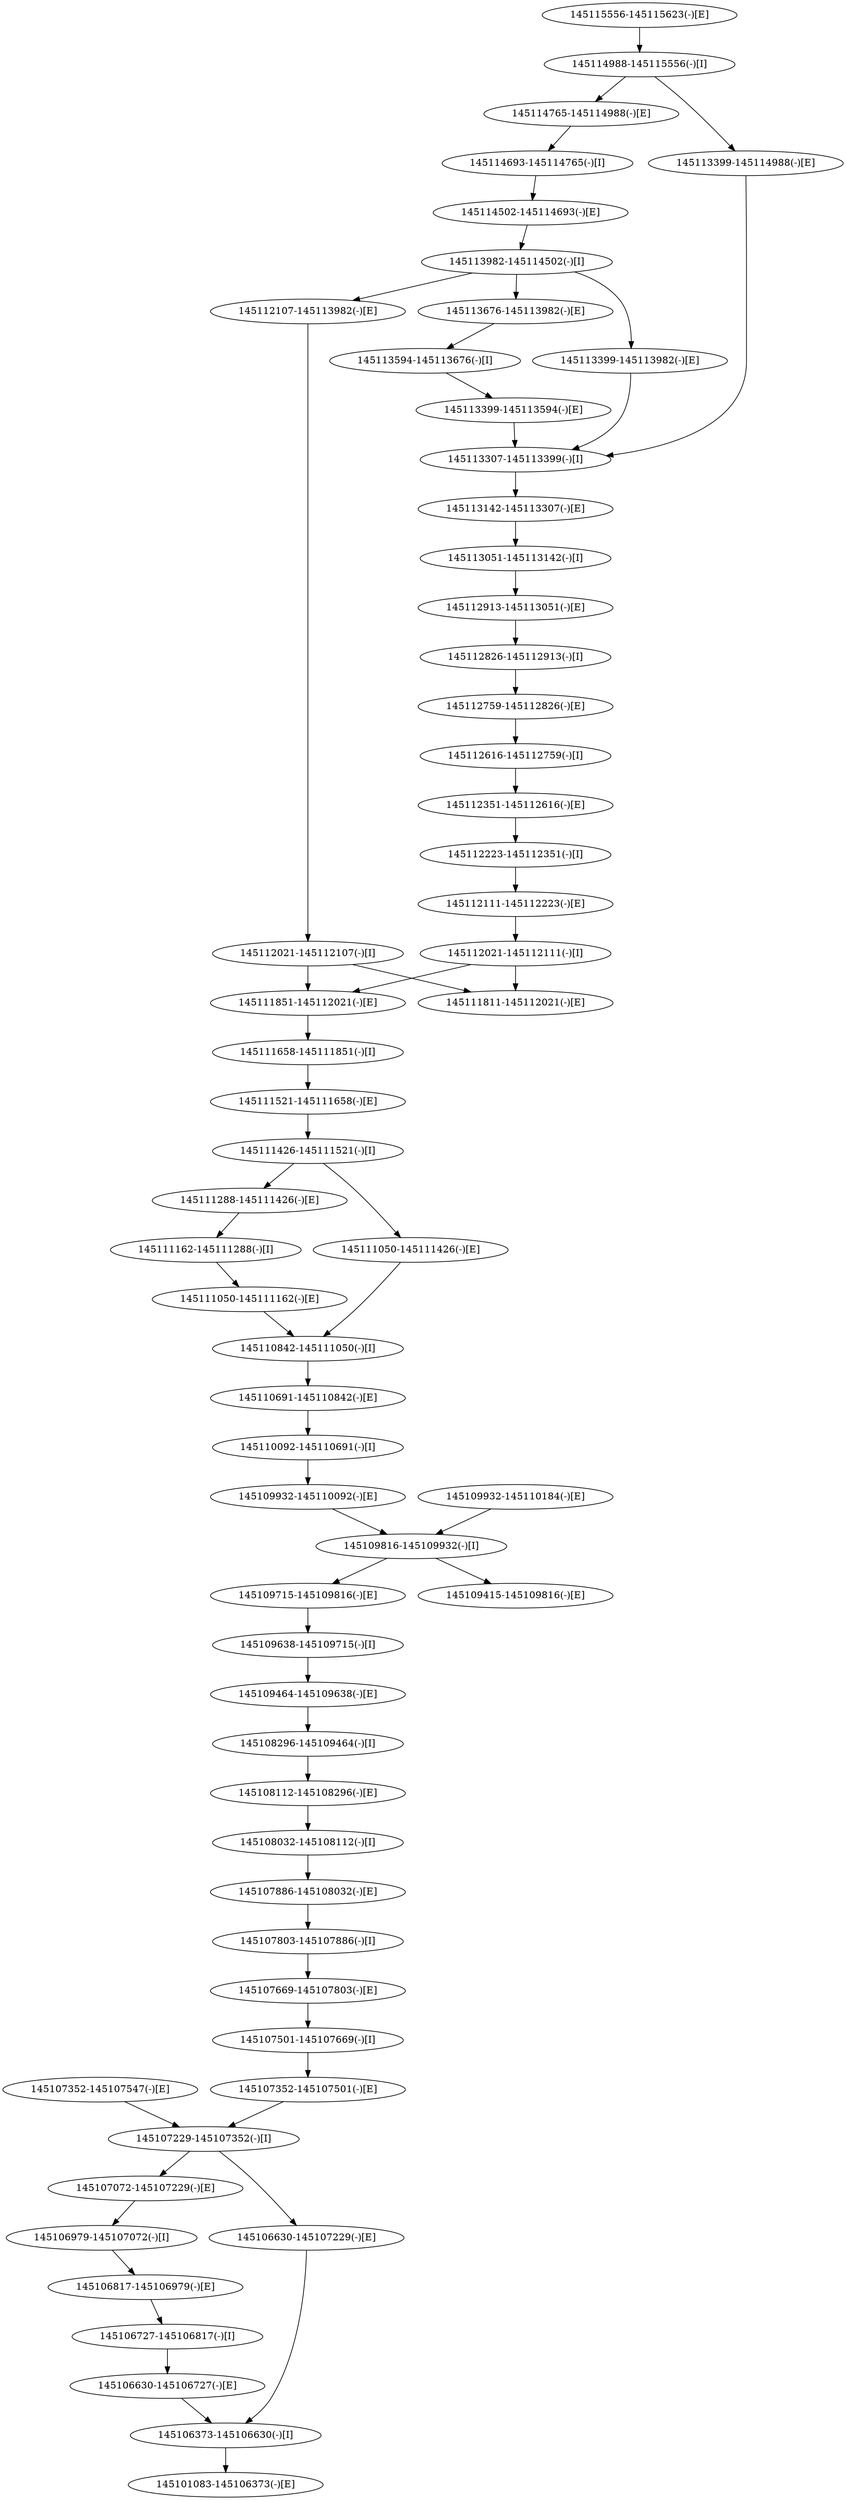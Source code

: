 strict digraph G {
"145107886-145108032(-)[E]" [ids="VCAP_SHEZH2.723531.1.7,VCAP_SHSCRAMBLE.745959.1.7"];
"145108032-145108112(-)[I]" [ids="VCAP_SHEZH2.723531.1,VCAP_SHSCRAMBLE.745959.1"];
"145106727-145106817(-)[I]" [ids="VCAP_SHEZH2.723531.1,VCAP_SHSCRAMBLE.745959.1"];
"145109715-145109816(-)[E]" [ids="VCAP_SHEZH2.723531.1.10,VCAP_SHSCRAMBLE.745959.1.10"];
"145109415-145109816(-)[E]" [ids="LNCAP_SHEZH2.573457.1.1,LNCAP_SHSCRAMBLE.795415.1.1"];
"145111288-145111426(-)[E]" [ids="VCAP_SHEZH2.723531.1.14"];
"145106979-145107072(-)[I]" [ids="LNCAP_SHEZH2.573451.2,VCAP_SHEZH2.723531.1,VCAP_SHSCRAMBLE.745959.1"];
"145108112-145108296(-)[E]" [ids="VCAP_SHEZH2.723531.1.8,VCAP_SHSCRAMBLE.745959.1.8"];
"145109932-145110092(-)[E]" [ids="VCAP_SHEZH2.723531.1.11,VCAP_SHSCRAMBLE.745959.1.11"];
"145106817-145106979(-)[E]" [ids="LNCAP_SHEZH2.573451.2.1,VCAP_SHEZH2.723531.1.3,VCAP_SHSCRAMBLE.745959.1.3"];
"145109638-145109715(-)[I]" [ids="VCAP_SHEZH2.723531.1,VCAP_SHSCRAMBLE.745959.1"];
"145107352-145107547(-)[E]" [ids="LNCAP_SHEZH2.573451.2.3"];
"145109816-145109932(-)[I]" [ids="LNCAP_SHEZH2.573457.1,LNCAP_SHSCRAMBLE.795415.1,VCAP_SHEZH2.723531.1,VCAP_SHSCRAMBLE.745959.1"];
"145114988-145115556(-)[I]" [ids="LNCAP_SHEZH2.573467.1,LNCAP_SHSCRAMBLE.795421.1,VCAP_SHEZH2.723531.1,VCAP_SHSCRAMBLE.745959.1"];
"145112826-145112913(-)[I]" [ids="VCAP_SHEZH2.723531.1,VCAP_SHSCRAMBLE.745959.1"];
"145114502-145114693(-)[E]" [ids="LNCAP_SHSCRAMBLE.795421.1.2,VCAP_SHEZH2.723531.1.24,VCAP_SHSCRAMBLE.745959.1.22"];
"145107501-145107669(-)[I]" [ids="VCAP_SHEZH2.723531.1,VCAP_SHSCRAMBLE.745959.1"];
"145112107-145113982(-)[E]" [ids="LNCAP_SHEZH2.573463.1.2,LNCAP_SHSCRAMBLE.795421.1.1"];
"145109464-145109638(-)[E]" [ids="VCAP_SHEZH2.723531.1.9,VCAP_SHSCRAMBLE.745959.1.9"];
"145106373-145106630(-)[I]" [ids="VCAP_SHEZH2.723531.1,VCAP_SHSCRAMBLE.745959.1"];
"145113676-145113982(-)[E]" [ids="VCAP_SHEZH2.723531.1.23"];
"145106630-145106727(-)[E]" [ids="VCAP_SHEZH2.723531.1.2,VCAP_SHSCRAMBLE.745959.1.2"];
"145112616-145112759(-)[I]" [ids="VCAP_SHEZH2.723531.1,VCAP_SHSCRAMBLE.745959.1"];
"145113307-145113399(-)[I]" [ids="LNCAP_SHEZH2.573467.1,VCAP_SHEZH2.723531.1,VCAP_SHSCRAMBLE.745959.1"];
"145111050-145111162(-)[E]" [ids="VCAP_SHEZH2.723531.1.13"];
"145107352-145107501(-)[E]" [ids="VCAP_SHEZH2.723531.1.5,VCAP_SHSCRAMBLE.745959.1.5"];
"145109932-145110184(-)[E]" [ids="LNCAP_SHEZH2.573457.1.2,LNCAP_SHSCRAMBLE.795415.1.2"];
"145111162-145111288(-)[I]" [ids="VCAP_SHEZH2.723531.1"];
"145107229-145107352(-)[I]" [ids="LNCAP_SHEZH2.573451.2,VCAP_SHEZH2.723531.1,VCAP_SHSCRAMBLE.745959.1"];
"145113051-145113142(-)[I]" [ids="VCAP_SHEZH2.723531.1,VCAP_SHSCRAMBLE.745959.1"];
"145113142-145113307(-)[E]" [ids="LNCAP_SHEZH2.573467.1.1,VCAP_SHEZH2.723531.1.21,VCAP_SHSCRAMBLE.745959.1.20"];
"145111851-145112021(-)[E]" [ids="VCAP_SHEZH2.723531.1.16,VCAP_SHSCRAMBLE.745959.1.15"];
"145112351-145112616(-)[E]" [ids="VCAP_SHEZH2.723531.1.18,VCAP_SHSCRAMBLE.745959.1.17"];
"145114765-145114988(-)[E]" [ids="LNCAP_SHSCRAMBLE.795421.1.3,VCAP_SHEZH2.723531.1.25,VCAP_SHSCRAMBLE.745959.1.23"];
"145113399-145113594(-)[E]" [ids="VCAP_SHEZH2.723531.1.22"];
"145110842-145111050(-)[I]" [ids="VCAP_SHEZH2.723531.1,VCAP_SHSCRAMBLE.745959.1"];
"145108296-145109464(-)[I]" [ids="VCAP_SHEZH2.723531.1,VCAP_SHSCRAMBLE.745959.1"];
"145110092-145110691(-)[I]" [ids="VCAP_SHEZH2.723531.1,VCAP_SHSCRAMBLE.745959.1"];
"145112913-145113051(-)[E]" [ids="VCAP_SHEZH2.723531.1.20,VCAP_SHSCRAMBLE.745959.1.19"];
"145111658-145111851(-)[I]" [ids="VCAP_SHEZH2.723531.1,VCAP_SHSCRAMBLE.745959.1"];
"145111426-145111521(-)[I]" [ids="VCAP_SHEZH2.723531.1,VCAP_SHSCRAMBLE.745959.1"];
"145115556-145115623(-)[E]" [ids="LNCAP_SHEZH2.573467.1.3,LNCAP_SHSCRAMBLE.795421.1.4,VCAP_SHEZH2.723531.1.26,VCAP_SHSCRAMBLE.745959.1.24"];
"145107072-145107229(-)[E]" [ids="LNCAP_SHEZH2.573451.2.2,VCAP_SHEZH2.723531.1.4,VCAP_SHSCRAMBLE.745959.1.4"];
"145112759-145112826(-)[E]" [ids="VCAP_SHEZH2.723531.1.19,VCAP_SHSCRAMBLE.745959.1.18"];
"145113982-145114502(-)[I]" [ids="LNCAP_SHSCRAMBLE.795421.1,VCAP_SHEZH2.723531.1,VCAP_SHSCRAMBLE.745959.1"];
"145113399-145114988(-)[E]" [ids="LNCAP_SHEZH2.573467.1.2,LNCAP_SHEZH2.573467.2.1"];
"145113594-145113676(-)[I]" [ids="VCAP_SHEZH2.723531.1"];
"145111811-145112021(-)[E]" [ids="LNCAP_SHEZH2.573463.1.1"];
"145107669-145107803(-)[E]" [ids="VCAP_SHEZH2.723531.1.6,VCAP_SHSCRAMBLE.745959.1.6"];
"145106630-145107229(-)[E]" [ids="LNCAP_SHEZH2.573451.1.1"];
"145114693-145114765(-)[I]" [ids="LNCAP_SHSCRAMBLE.795421.1,VCAP_SHEZH2.723531.1,VCAP_SHSCRAMBLE.745959.1"];
"145111521-145111658(-)[E]" [ids="VCAP_SHEZH2.723531.1.15,VCAP_SHSCRAMBLE.745959.1.14"];
"145107803-145107886(-)[I]" [ids="VCAP_SHEZH2.723531.1,VCAP_SHSCRAMBLE.745959.1"];
"145110691-145110842(-)[E]" [ids="VCAP_SHEZH2.723531.1.12,VCAP_SHSCRAMBLE.745959.1.12"];
"145113399-145113982(-)[E]" [ids="VCAP_SHSCRAMBLE.745959.1.21"];
"145112021-145112107(-)[I]" [ids="LNCAP_SHEZH2.573463.1"];
"145112021-145112111(-)[I]" [ids="VCAP_SHEZH2.723531.1,VCAP_SHSCRAMBLE.745959.1"];
"145112111-145112223(-)[E]" [ids="VCAP_SHEZH2.723531.1.17,VCAP_SHSCRAMBLE.745959.1.16"];
"145112223-145112351(-)[I]" [ids="VCAP_SHEZH2.723531.1,VCAP_SHSCRAMBLE.745959.1"];
"145101083-145106373(-)[E]" [ids="VCAP_SHEZH2.723531.1.1,VCAP_SHSCRAMBLE.745959.1.1"];
"145111050-145111426(-)[E]" [ids="VCAP_SHSCRAMBLE.745959.1.13"];
"145107886-145108032(-)[E]" -> "145107803-145107886(-)[I]";
"145108032-145108112(-)[I]" -> "145107886-145108032(-)[E]";
"145106727-145106817(-)[I]" -> "145106630-145106727(-)[E]";
"145109715-145109816(-)[E]" -> "145109638-145109715(-)[I]";
"145111288-145111426(-)[E]" -> "145111162-145111288(-)[I]";
"145106979-145107072(-)[I]" -> "145106817-145106979(-)[E]";
"145108112-145108296(-)[E]" -> "145108032-145108112(-)[I]";
"145109932-145110092(-)[E]" -> "145109816-145109932(-)[I]";
"145106817-145106979(-)[E]" -> "145106727-145106817(-)[I]";
"145109638-145109715(-)[I]" -> "145109464-145109638(-)[E]";
"145107352-145107547(-)[E]" -> "145107229-145107352(-)[I]";
"145109816-145109932(-)[I]" -> "145109715-145109816(-)[E]";
"145109816-145109932(-)[I]" -> "145109415-145109816(-)[E]";
"145114988-145115556(-)[I]" -> "145114765-145114988(-)[E]";
"145114988-145115556(-)[I]" -> "145113399-145114988(-)[E]";
"145112826-145112913(-)[I]" -> "145112759-145112826(-)[E]";
"145114502-145114693(-)[E]" -> "145113982-145114502(-)[I]";
"145107501-145107669(-)[I]" -> "145107352-145107501(-)[E]";
"145112107-145113982(-)[E]" -> "145112021-145112107(-)[I]";
"145109464-145109638(-)[E]" -> "145108296-145109464(-)[I]";
"145106373-145106630(-)[I]" -> "145101083-145106373(-)[E]";
"145113676-145113982(-)[E]" -> "145113594-145113676(-)[I]";
"145106630-145106727(-)[E]" -> "145106373-145106630(-)[I]";
"145112616-145112759(-)[I]" -> "145112351-145112616(-)[E]";
"145113307-145113399(-)[I]" -> "145113142-145113307(-)[E]";
"145111050-145111162(-)[E]" -> "145110842-145111050(-)[I]";
"145107352-145107501(-)[E]" -> "145107229-145107352(-)[I]";
"145109932-145110184(-)[E]" -> "145109816-145109932(-)[I]";
"145111162-145111288(-)[I]" -> "145111050-145111162(-)[E]";
"145107229-145107352(-)[I]" -> "145107072-145107229(-)[E]";
"145107229-145107352(-)[I]" -> "145106630-145107229(-)[E]";
"145113051-145113142(-)[I]" -> "145112913-145113051(-)[E]";
"145113142-145113307(-)[E]" -> "145113051-145113142(-)[I]";
"145111851-145112021(-)[E]" -> "145111658-145111851(-)[I]";
"145112351-145112616(-)[E]" -> "145112223-145112351(-)[I]";
"145114765-145114988(-)[E]" -> "145114693-145114765(-)[I]";
"145113399-145113594(-)[E]" -> "145113307-145113399(-)[I]";
"145110842-145111050(-)[I]" -> "145110691-145110842(-)[E]";
"145108296-145109464(-)[I]" -> "145108112-145108296(-)[E]";
"145110092-145110691(-)[I]" -> "145109932-145110092(-)[E]";
"145112913-145113051(-)[E]" -> "145112826-145112913(-)[I]";
"145111658-145111851(-)[I]" -> "145111521-145111658(-)[E]";
"145111426-145111521(-)[I]" -> "145111288-145111426(-)[E]";
"145111426-145111521(-)[I]" -> "145111050-145111426(-)[E]";
"145115556-145115623(-)[E]" -> "145114988-145115556(-)[I]";
"145107072-145107229(-)[E]" -> "145106979-145107072(-)[I]";
"145112759-145112826(-)[E]" -> "145112616-145112759(-)[I]";
"145113982-145114502(-)[I]" -> "145113399-145113982(-)[E]";
"145113982-145114502(-)[I]" -> "145112107-145113982(-)[E]";
"145113982-145114502(-)[I]" -> "145113676-145113982(-)[E]";
"145113399-145114988(-)[E]" -> "145113307-145113399(-)[I]";
"145113594-145113676(-)[I]" -> "145113399-145113594(-)[E]";
"145107669-145107803(-)[E]" -> "145107501-145107669(-)[I]";
"145106630-145107229(-)[E]" -> "145106373-145106630(-)[I]";
"145114693-145114765(-)[I]" -> "145114502-145114693(-)[E]";
"145111521-145111658(-)[E]" -> "145111426-145111521(-)[I]";
"145107803-145107886(-)[I]" -> "145107669-145107803(-)[E]";
"145110691-145110842(-)[E]" -> "145110092-145110691(-)[I]";
"145113399-145113982(-)[E]" -> "145113307-145113399(-)[I]";
"145112021-145112107(-)[I]" -> "145111811-145112021(-)[E]";
"145112021-145112107(-)[I]" -> "145111851-145112021(-)[E]";
"145112021-145112111(-)[I]" -> "145111851-145112021(-)[E]";
"145112021-145112111(-)[I]" -> "145111811-145112021(-)[E]";
"145112111-145112223(-)[E]" -> "145112021-145112111(-)[I]";
"145112223-145112351(-)[I]" -> "145112111-145112223(-)[E]";
"145111050-145111426(-)[E]" -> "145110842-145111050(-)[I]";
}
